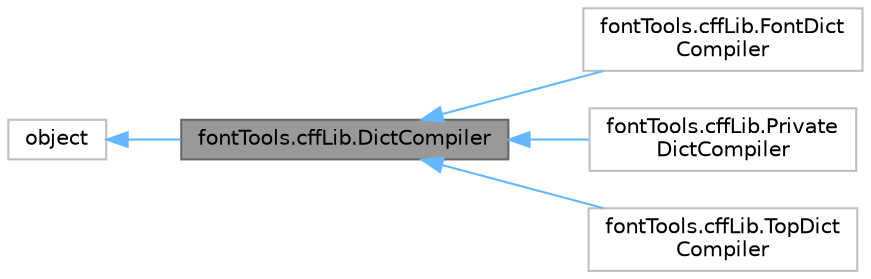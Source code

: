 digraph "fontTools.cffLib.DictCompiler"
{
 // LATEX_PDF_SIZE
  bgcolor="transparent";
  edge [fontname=Helvetica,fontsize=10,labelfontname=Helvetica,labelfontsize=10];
  node [fontname=Helvetica,fontsize=10,shape=box,height=0.2,width=0.4];
  rankdir="LR";
  Node1 [id="Node000001",label="fontTools.cffLib.DictCompiler",height=0.2,width=0.4,color="gray40", fillcolor="grey60", style="filled", fontcolor="black",tooltip=" "];
  Node2 -> Node1 [id="edge1_Node000001_Node000002",dir="back",color="steelblue1",style="solid",tooltip=" "];
  Node2 [id="Node000002",label="object",height=0.2,width=0.4,color="grey75", fillcolor="white", style="filled",tooltip=" "];
  Node1 -> Node3 [id="edge2_Node000001_Node000003",dir="back",color="steelblue1",style="solid",tooltip=" "];
  Node3 [id="Node000003",label="fontTools.cffLib.FontDict\lCompiler",height=0.2,width=0.4,color="grey75", fillcolor="white", style="filled",URL="$dc/d8a/classfontTools_1_1cffLib_1_1FontDictCompiler.html",tooltip=" "];
  Node1 -> Node4 [id="edge3_Node000001_Node000004",dir="back",color="steelblue1",style="solid",tooltip=" "];
  Node4 [id="Node000004",label="fontTools.cffLib.Private\lDictCompiler",height=0.2,width=0.4,color="grey75", fillcolor="white", style="filled",URL="$d0/d1c/classfontTools_1_1cffLib_1_1PrivateDictCompiler.html",tooltip=" "];
  Node1 -> Node5 [id="edge4_Node000001_Node000005",dir="back",color="steelblue1",style="solid",tooltip=" "];
  Node5 [id="Node000005",label="fontTools.cffLib.TopDict\lCompiler",height=0.2,width=0.4,color="grey75", fillcolor="white", style="filled",URL="$d4/d4c/classfontTools_1_1cffLib_1_1TopDictCompiler.html",tooltip=" "];
}
